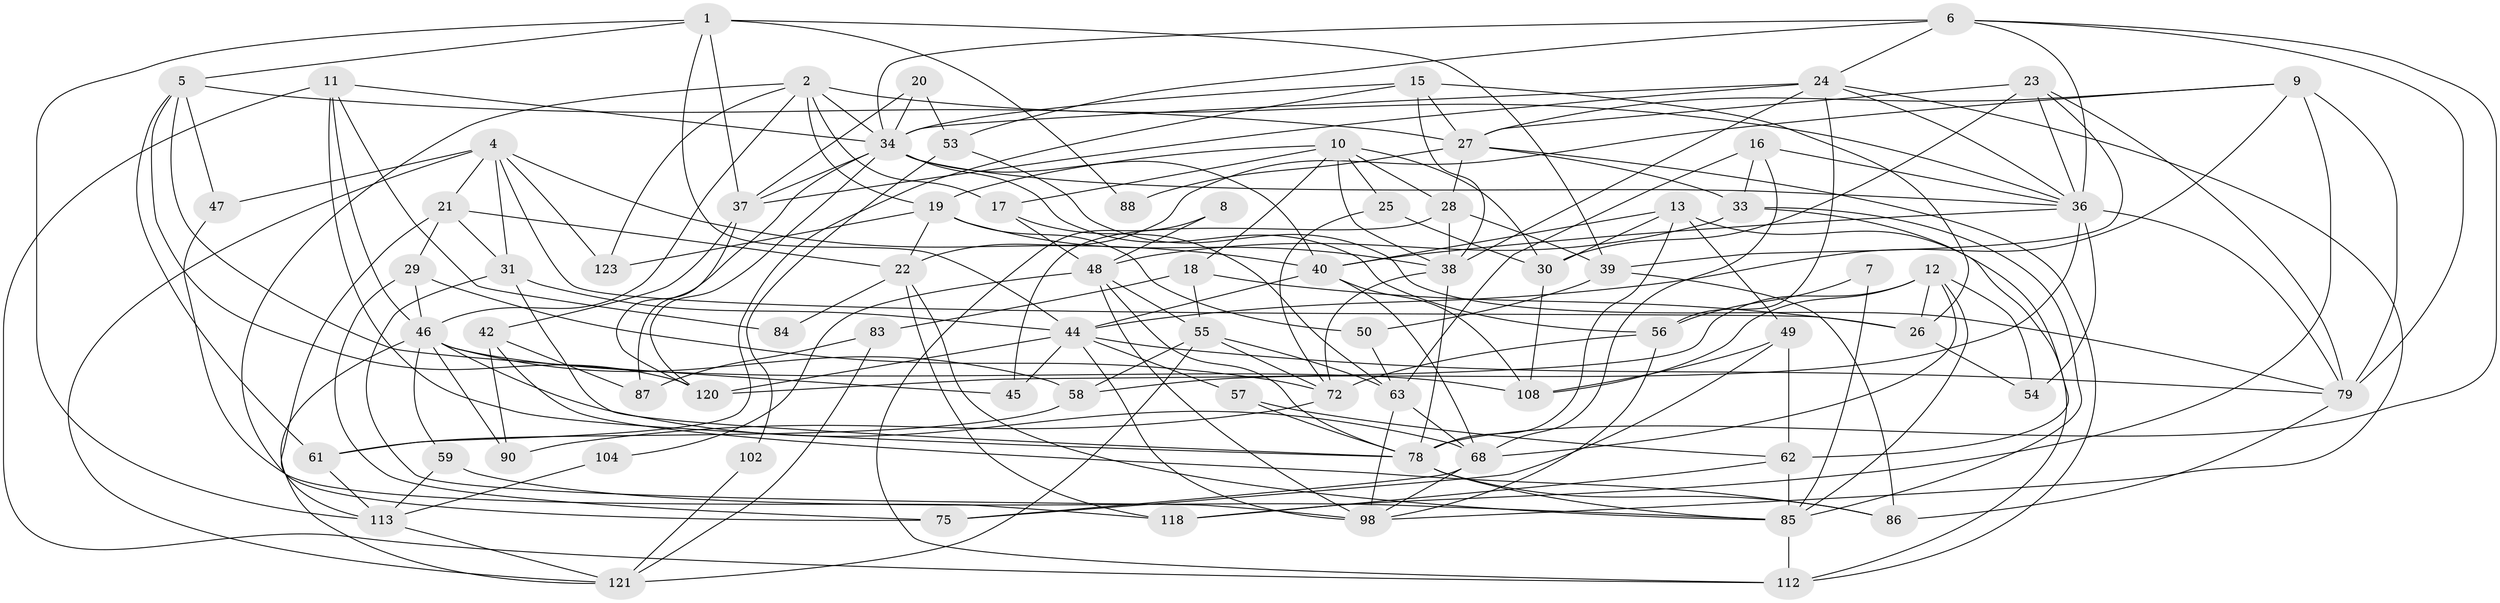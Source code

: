 // original degree distribution, {6: 0.072, 5: 0.176, 4: 0.344, 3: 0.24, 2: 0.12, 7: 0.032, 8: 0.016}
// Generated by graph-tools (version 1.1) at 2025/41/03/06/25 10:41:58]
// undirected, 76 vertices, 194 edges
graph export_dot {
graph [start="1"]
  node [color=gray90,style=filled];
  1 [super="+67"];
  2 [super="+3"];
  4 [super="+81"];
  5 [super="+125"];
  6 [super="+60"];
  7;
  8;
  9 [super="+92"];
  10 [super="+32"];
  11 [super="+76"];
  12 [super="+14"];
  13 [super="+64"];
  15 [super="+74"];
  16 [super="+82"];
  17;
  18 [super="+99"];
  19 [super="+35"];
  20;
  21;
  22 [super="+94"];
  23 [super="+110"];
  24 [super="+89"];
  25;
  26 [super="+43"];
  27 [super="+52"];
  28 [super="+77"];
  29;
  30 [super="+51"];
  31 [super="+66"];
  33 [super="+105"];
  34 [super="+114"];
  36 [super="+115"];
  37 [super="+119"];
  38 [super="+117"];
  39 [super="+97"];
  40 [super="+41"];
  42 [super="+70"];
  44 [super="+106"];
  45;
  46 [super="+69"];
  47;
  48 [super="+73"];
  49;
  50;
  53;
  54 [super="+96"];
  55 [super="+100"];
  56;
  57 [super="+103"];
  58;
  59;
  61 [super="+65"];
  62 [super="+71"];
  63 [super="+124"];
  68 [super="+80"];
  72 [super="+109"];
  75 [super="+93"];
  78 [super="+95"];
  79 [super="+107"];
  83;
  84;
  85 [super="+91"];
  86;
  87;
  88;
  90;
  98 [super="+101"];
  102;
  104;
  108 [super="+111"];
  112 [super="+122"];
  113 [super="+116"];
  118;
  120;
  121;
  123;
  1 -- 44;
  1 -- 88;
  1 -- 5;
  1 -- 39;
  1 -- 113;
  1 -- 37;
  2 -- 19;
  2 -- 36;
  2 -- 123;
  2 -- 17;
  2 -- 46;
  2 -- 34;
  2 -- 75;
  4 -- 21;
  4 -- 123;
  4 -- 31;
  4 -- 47;
  4 -- 40;
  4 -- 121;
  4 -- 26;
  5 -- 61 [weight=2];
  5 -- 47;
  5 -- 120;
  5 -- 45;
  5 -- 27 [weight=2];
  6 -- 78;
  6 -- 34;
  6 -- 53;
  6 -- 24;
  6 -- 79;
  6 -- 36;
  7 -- 56;
  7 -- 85;
  8 -- 48;
  8 -- 112;
  9 -- 27;
  9 -- 118;
  9 -- 22;
  9 -- 79;
  9 -- 44;
  10 -- 38;
  10 -- 17;
  10 -- 25;
  10 -- 19;
  10 -- 28;
  10 -- 18;
  10 -- 30;
  11 -- 84;
  11 -- 78;
  11 -- 34;
  11 -- 112;
  11 -- 46;
  12 -- 108;
  12 -- 68;
  12 -- 54;
  12 -- 120;
  12 -- 85;
  12 -- 26;
  13 -- 49;
  13 -- 78;
  13 -- 40;
  13 -- 112;
  13 -- 30;
  15 -- 27;
  15 -- 34;
  15 -- 26;
  15 -- 38;
  15 -- 61;
  16 -- 68;
  16 -- 63;
  16 -- 36;
  16 -- 33;
  17 -- 48;
  17 -- 63;
  18 -- 55;
  18 -- 83;
  18 -- 26;
  19 -- 22 [weight=2];
  19 -- 50;
  19 -- 123;
  19 -- 38;
  20 -- 34 [weight=2];
  20 -- 37;
  20 -- 53;
  21 -- 31;
  21 -- 29;
  21 -- 113;
  21 -- 22;
  22 -- 84;
  22 -- 85;
  22 -- 118;
  23 -- 36;
  23 -- 79;
  23 -- 39;
  23 -- 27;
  23 -- 30;
  24 -- 56;
  24 -- 34;
  24 -- 37;
  24 -- 36;
  24 -- 38;
  24 -- 98;
  25 -- 72;
  25 -- 30;
  26 -- 54;
  27 -- 33;
  27 -- 88;
  27 -- 112;
  27 -- 28;
  28 -- 39;
  28 -- 45;
  28 -- 38;
  29 -- 72;
  29 -- 46;
  29 -- 75;
  30 -- 108;
  31 -- 98;
  31 -- 78;
  31 -- 44;
  33 -- 62;
  33 -- 48;
  33 -- 85;
  34 -- 56;
  34 -- 37;
  34 -- 87;
  34 -- 40;
  34 -- 120;
  34 -- 36;
  36 -- 40;
  36 -- 79;
  36 -- 54;
  36 -- 58;
  37 -- 42;
  37 -- 120;
  38 -- 72;
  38 -- 78;
  39 -- 50;
  39 -- 86;
  40 -- 44;
  40 -- 68;
  40 -- 108;
  42 -- 86;
  42 -- 90;
  42 -- 87;
  44 -- 120;
  44 -- 45;
  44 -- 98;
  44 -- 79;
  44 -- 57;
  46 -- 58;
  46 -- 68;
  46 -- 121;
  46 -- 90;
  46 -- 59;
  46 -- 108;
  47 -- 118;
  48 -- 104;
  48 -- 78;
  48 -- 55;
  48 -- 98;
  49 -- 108;
  49 -- 75;
  49 -- 62;
  50 -- 63;
  53 -- 102;
  53 -- 79;
  55 -- 63;
  55 -- 72;
  55 -- 121;
  55 -- 58;
  56 -- 72;
  56 -- 98;
  57 -- 78;
  57 -- 62;
  58 -- 61;
  59 -- 113;
  59 -- 85;
  61 -- 113;
  62 -- 85;
  62 -- 118;
  63 -- 68;
  63 -- 98;
  68 -- 75;
  68 -- 98;
  72 -- 90;
  78 -- 86;
  78 -- 85;
  79 -- 86;
  83 -- 121;
  83 -- 87;
  85 -- 112;
  102 -- 121;
  104 -- 113;
  113 -- 121;
}
